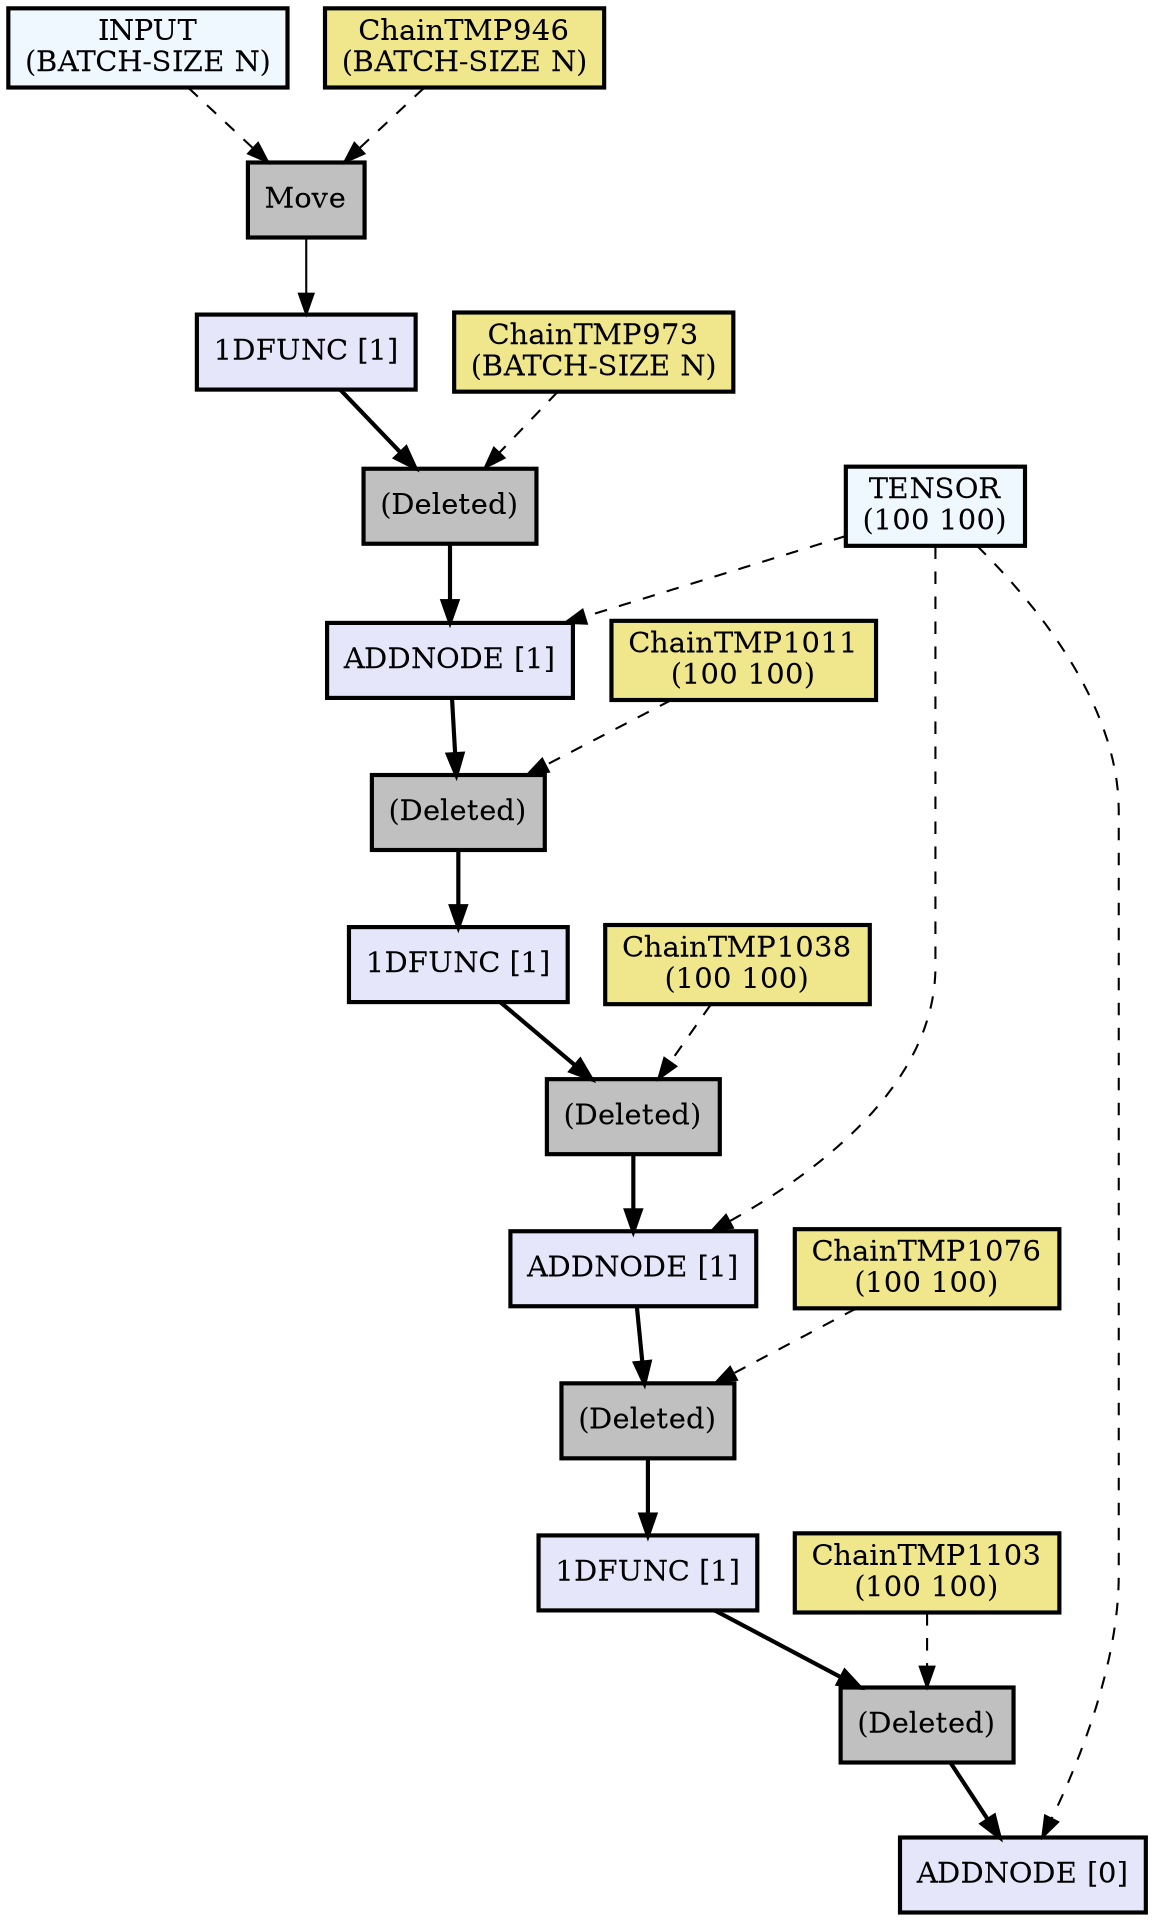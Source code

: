 digraph computation_node {
  node[shape="box" style="filled" color="black" penwidth="2"];
  TENSOR [label = "TENSOR
(100 100)" fillcolor="#f0f8ff" style="filled, solid"];
  TENSOR [label = "TENSOR
(100 100)" fillcolor="#f0f8ff" style="filled, solid"];
  TENSOR [label = "TENSOR
(100 100)" fillcolor="#f0f8ff" style="filled, solid"];
  INPUT [label = "INPUT
(BATCH-SIZE N)" fillcolor="#f0f8ff" style="filled, solid"];
  ChainTMP946 [label = "ChainTMP946
(BATCH-SIZE N)" fillcolor="#f0e68c" style="filled, solid"];
  NODE1164 [label = "Move" fillcolor="gray" style="filled, solid"];
  NODE1163 [label = "1DFUNC [1]" fillcolor="#e6e6fa" style="filled, solid"];
  ChainTMP973 [label = "ChainTMP973
(BATCH-SIZE N)" fillcolor="#f0e68c" style="filled, solid"];
  NODE1161 [label = "(Deleted)" fillcolor="gray" style="filled, solid"];
  NODE1160 [label = "ADDNODE [1]" fillcolor="#e6e6fa" style="filled, solid"];
  ChainTMP1011 [label = "ChainTMP1011
(100 100)" fillcolor="#f0e68c" style="filled, solid"];
  NODE1158 [label = "(Deleted)" fillcolor="gray" style="filled, solid"];
  NODE1157 [label = "1DFUNC [1]" fillcolor="#e6e6fa" style="filled, solid"];
  ChainTMP1038 [label = "ChainTMP1038
(100 100)" fillcolor="#f0e68c" style="filled, solid"];
  NODE1155 [label = "(Deleted)" fillcolor="gray" style="filled, solid"];
  NODE1154 [label = "ADDNODE [1]" fillcolor="#e6e6fa" style="filled, solid"];
  ChainTMP1076 [label = "ChainTMP1076
(100 100)" fillcolor="#f0e68c" style="filled, solid"];
  NODE1152 [label = "(Deleted)" fillcolor="gray" style="filled, solid"];
  NODE1151 [label = "1DFUNC [1]" fillcolor="#e6e6fa" style="filled, solid"];
  ChainTMP1103 [label = "ChainTMP1103
(100 100)" fillcolor="#f0e68c" style="filled, solid"];
  NODE1149 [label = "(Deleted)" fillcolor="gray" style="filled, solid"];
  NODE1148 [label = "ADDNODE [0]" fillcolor="#e6e6fa" style="filled, solid"];
  NODE1149 -> NODE1148[penwidth="2"];
  ChainTMP1103 -> NODE1149[style="dashed"];
  NODE1151 -> NODE1149[penwidth="2"];
  NODE1152 -> NODE1151[penwidth="2"];
  ChainTMP1076 -> NODE1152[style="dashed"];
  NODE1154 -> NODE1152[penwidth="2"];
  NODE1155 -> NODE1154[penwidth="2"];
  ChainTMP1038 -> NODE1155[style="dashed"];
  NODE1157 -> NODE1155[penwidth="2"];
  NODE1158 -> NODE1157[penwidth="2"];
  ChainTMP1011 -> NODE1158[style="dashed"];
  NODE1160 -> NODE1158[penwidth="2"];
  NODE1161 -> NODE1160[penwidth="2"];
  ChainTMP973 -> NODE1161[style="dashed"];
  NODE1163 -> NODE1161[penwidth="2"];
  NODE1164 -> NODE1163[weight=10];
  ChainTMP946 -> NODE1164[style="dashed"];
  INPUT -> NODE1164[style="dashed"];
  TENSOR -> NODE1160[style="dashed"];
  TENSOR -> NODE1154[style="dashed"];
  TENSOR -> NODE1148[style="dashed"];
}

